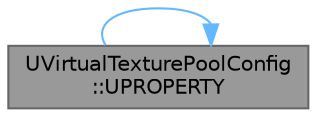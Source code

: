 digraph "UVirtualTexturePoolConfig::UPROPERTY"
{
 // INTERACTIVE_SVG=YES
 // LATEX_PDF_SIZE
  bgcolor="transparent";
  edge [fontname=Helvetica,fontsize=10,labelfontname=Helvetica,labelfontsize=10];
  node [fontname=Helvetica,fontsize=10,shape=box,height=0.2,width=0.4];
  rankdir="LR";
  Node1 [id="Node000001",label="UVirtualTexturePoolConfig\l::UPROPERTY",height=0.2,width=0.4,color="gray40", fillcolor="grey60", style="filled", fontcolor="black",tooltip="Enable physical pools growing on oversubscription."];
  Node1 -> Node1 [id="edge1_Node000001_Node000001",color="steelblue1",style="solid",tooltip=" "];
}
